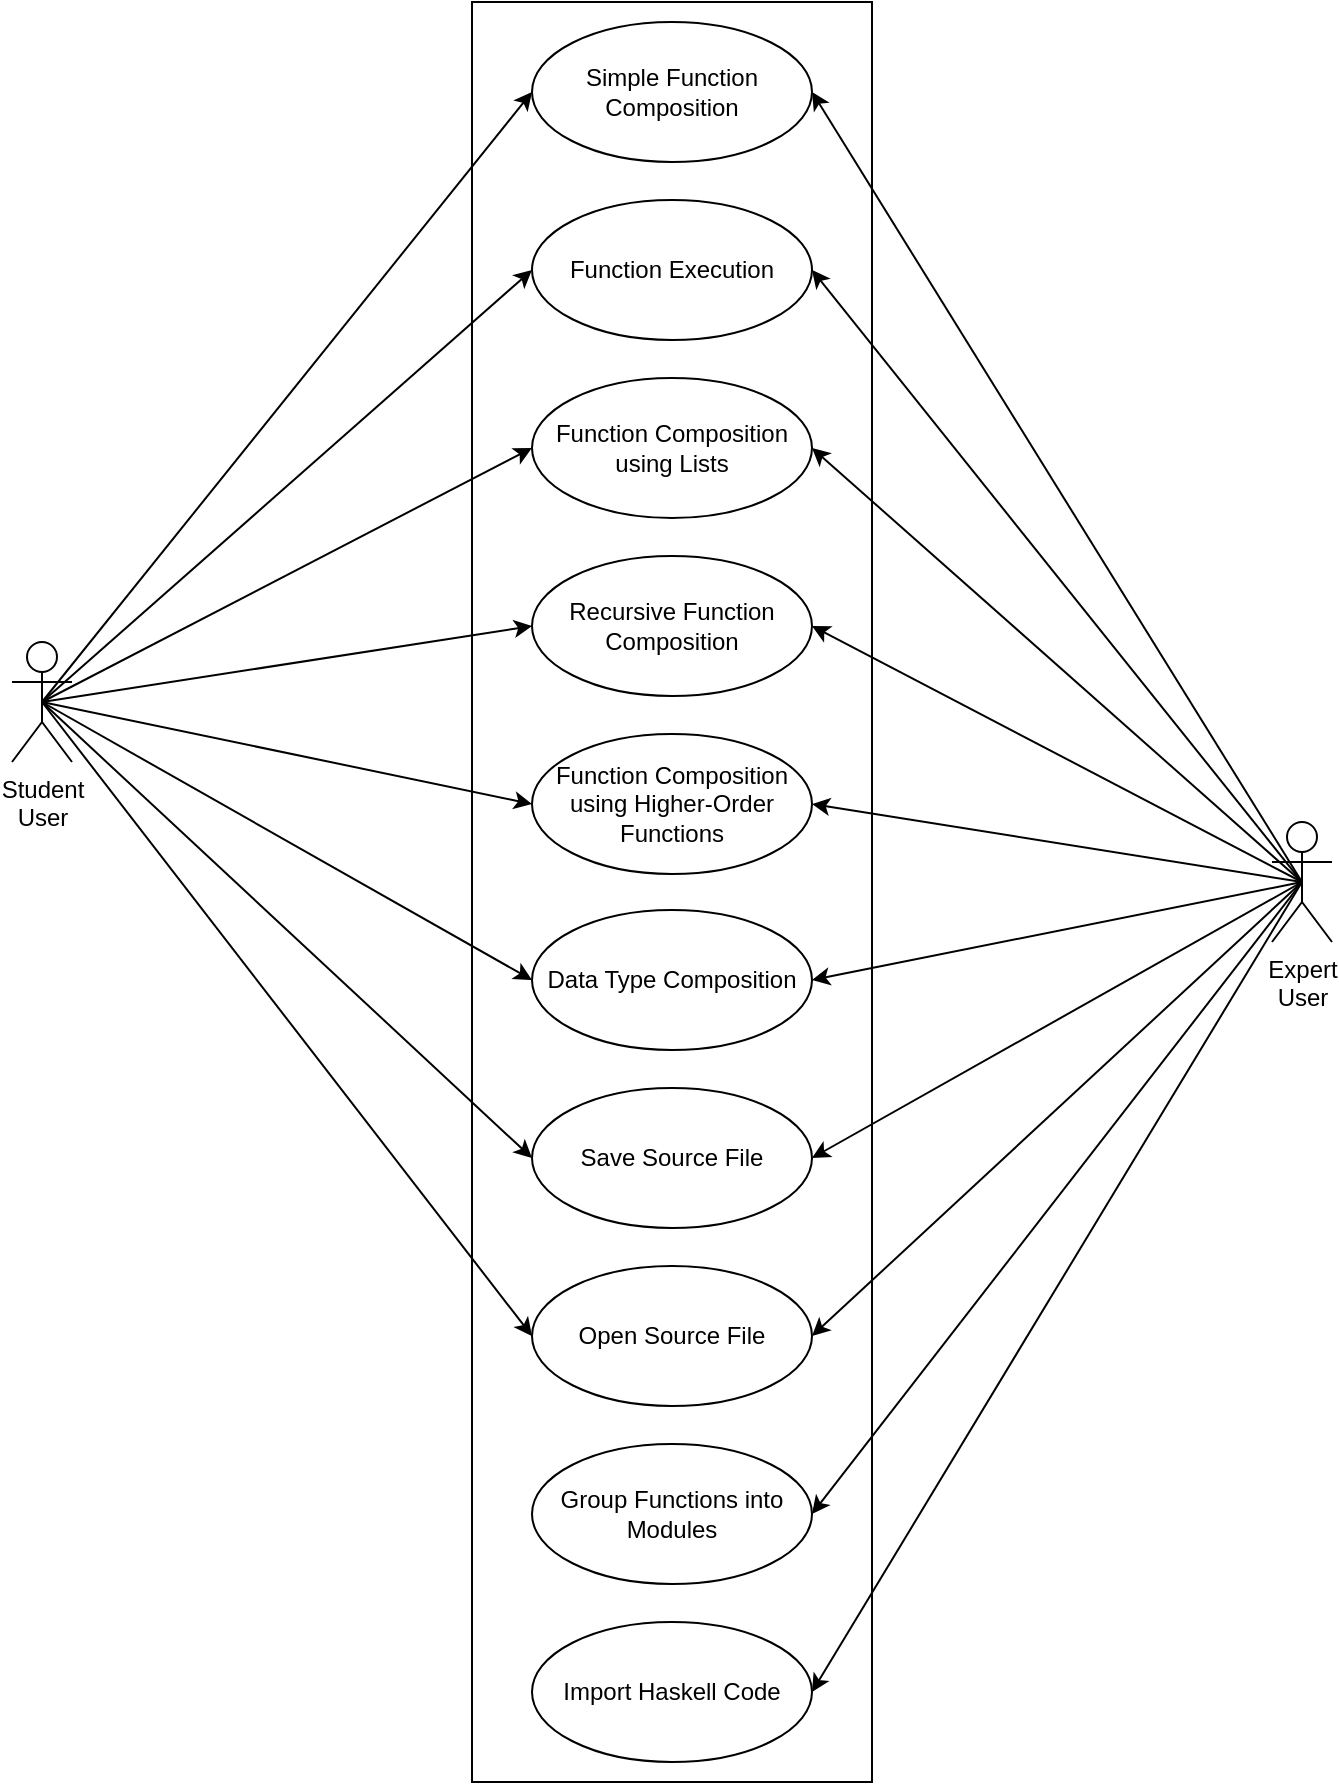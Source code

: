 <mxfile version="22.0.4" type="device">
  <diagram name="Page-1" id="2C9C83KOcigPTdVa1JXt">
    <mxGraphModel dx="2074" dy="1093" grid="1" gridSize="10" guides="1" tooltips="1" connect="1" arrows="1" fold="1" page="1" pageScale="1" pageWidth="827" pageHeight="1169" math="0" shadow="0">
      <root>
        <mxCell id="0" />
        <mxCell id="1" parent="0" />
        <mxCell id="TIXMKi7c1EUlPMxtsbDO-31" style="rounded=0;orthogonalLoop=1;jettySize=auto;html=1;exitX=0.5;exitY=0.5;exitDx=0;exitDy=0;exitPerimeter=0;entryX=0;entryY=0.5;entryDx=0;entryDy=0;" edge="1" parent="1" source="TIXMKi7c1EUlPMxtsbDO-1" target="TIXMKi7c1EUlPMxtsbDO-7">
          <mxGeometry relative="1" as="geometry" />
        </mxCell>
        <mxCell id="TIXMKi7c1EUlPMxtsbDO-32" style="rounded=0;orthogonalLoop=1;jettySize=auto;html=1;exitX=0.5;exitY=0.5;exitDx=0;exitDy=0;exitPerimeter=0;entryX=0;entryY=0.5;entryDx=0;entryDy=0;" edge="1" parent="1" source="TIXMKi7c1EUlPMxtsbDO-1" target="TIXMKi7c1EUlPMxtsbDO-8">
          <mxGeometry relative="1" as="geometry" />
        </mxCell>
        <mxCell id="TIXMKi7c1EUlPMxtsbDO-33" style="rounded=0;orthogonalLoop=1;jettySize=auto;html=1;exitX=0.5;exitY=0.5;exitDx=0;exitDy=0;exitPerimeter=0;entryX=0;entryY=0.5;entryDx=0;entryDy=0;" edge="1" parent="1" source="TIXMKi7c1EUlPMxtsbDO-1" target="TIXMKi7c1EUlPMxtsbDO-9">
          <mxGeometry relative="1" as="geometry" />
        </mxCell>
        <mxCell id="TIXMKi7c1EUlPMxtsbDO-34" style="rounded=0;orthogonalLoop=1;jettySize=auto;html=1;exitX=0.5;exitY=0.5;exitDx=0;exitDy=0;exitPerimeter=0;entryX=0;entryY=0.5;entryDx=0;entryDy=0;" edge="1" parent="1" source="TIXMKi7c1EUlPMxtsbDO-1" target="TIXMKi7c1EUlPMxtsbDO-10">
          <mxGeometry relative="1" as="geometry" />
        </mxCell>
        <mxCell id="TIXMKi7c1EUlPMxtsbDO-35" style="rounded=0;orthogonalLoop=1;jettySize=auto;html=1;exitX=0.5;exitY=0.5;exitDx=0;exitDy=0;exitPerimeter=0;entryX=0;entryY=0.5;entryDx=0;entryDy=0;" edge="1" parent="1" source="TIXMKi7c1EUlPMxtsbDO-1" target="TIXMKi7c1EUlPMxtsbDO-11">
          <mxGeometry relative="1" as="geometry" />
        </mxCell>
        <mxCell id="TIXMKi7c1EUlPMxtsbDO-36" style="rounded=0;orthogonalLoop=1;jettySize=auto;html=1;exitX=0.5;exitY=0.5;exitDx=0;exitDy=0;exitPerimeter=0;entryX=0;entryY=0.5;entryDx=0;entryDy=0;" edge="1" parent="1" source="TIXMKi7c1EUlPMxtsbDO-1" target="TIXMKi7c1EUlPMxtsbDO-12">
          <mxGeometry relative="1" as="geometry" />
        </mxCell>
        <mxCell id="TIXMKi7c1EUlPMxtsbDO-37" style="rounded=0;orthogonalLoop=1;jettySize=auto;html=1;exitX=0.5;exitY=0.5;exitDx=0;exitDy=0;exitPerimeter=0;entryX=0;entryY=0.5;entryDx=0;entryDy=0;" edge="1" parent="1" source="TIXMKi7c1EUlPMxtsbDO-1" target="TIXMKi7c1EUlPMxtsbDO-13">
          <mxGeometry relative="1" as="geometry" />
        </mxCell>
        <mxCell id="TIXMKi7c1EUlPMxtsbDO-38" style="rounded=0;orthogonalLoop=1;jettySize=auto;html=1;exitX=0.5;exitY=0.5;exitDx=0;exitDy=0;exitPerimeter=0;entryX=0;entryY=0.5;entryDx=0;entryDy=0;" edge="1" parent="1" source="TIXMKi7c1EUlPMxtsbDO-1" target="TIXMKi7c1EUlPMxtsbDO-14">
          <mxGeometry relative="1" as="geometry" />
        </mxCell>
        <mxCell id="TIXMKi7c1EUlPMxtsbDO-1" value="&lt;div&gt;Student&lt;br&gt;User&lt;/div&gt;" style="shape=umlActor;verticalLabelPosition=bottom;verticalAlign=top;html=1;" vertex="1" parent="1">
          <mxGeometry x="70" y="330" width="30" height="60" as="geometry" />
        </mxCell>
        <mxCell id="TIXMKi7c1EUlPMxtsbDO-18" style="rounded=0;orthogonalLoop=1;jettySize=auto;html=1;exitX=0.5;exitY=0.5;exitDx=0;exitDy=0;exitPerimeter=0;entryX=1;entryY=0.5;entryDx=0;entryDy=0;" edge="1" parent="1" source="TIXMKi7c1EUlPMxtsbDO-4" target="TIXMKi7c1EUlPMxtsbDO-16">
          <mxGeometry relative="1" as="geometry" />
        </mxCell>
        <mxCell id="TIXMKi7c1EUlPMxtsbDO-19" style="rounded=0;orthogonalLoop=1;jettySize=auto;html=1;exitX=0.5;exitY=0.5;exitDx=0;exitDy=0;exitPerimeter=0;entryX=1;entryY=0.5;entryDx=0;entryDy=0;" edge="1" parent="1" source="TIXMKi7c1EUlPMxtsbDO-4" target="TIXMKi7c1EUlPMxtsbDO-15">
          <mxGeometry relative="1" as="geometry" />
        </mxCell>
        <mxCell id="TIXMKi7c1EUlPMxtsbDO-39" style="rounded=0;orthogonalLoop=1;jettySize=auto;html=1;exitX=0.5;exitY=0.5;exitDx=0;exitDy=0;exitPerimeter=0;entryX=1;entryY=0.5;entryDx=0;entryDy=0;" edge="1" parent="1" source="TIXMKi7c1EUlPMxtsbDO-4" target="TIXMKi7c1EUlPMxtsbDO-14">
          <mxGeometry relative="1" as="geometry" />
        </mxCell>
        <mxCell id="TIXMKi7c1EUlPMxtsbDO-40" style="rounded=0;orthogonalLoop=1;jettySize=auto;html=1;exitX=0.5;exitY=0.5;exitDx=0;exitDy=0;exitPerimeter=0;entryX=1;entryY=0.5;entryDx=0;entryDy=0;" edge="1" parent="1" source="TIXMKi7c1EUlPMxtsbDO-4" target="TIXMKi7c1EUlPMxtsbDO-13">
          <mxGeometry relative="1" as="geometry" />
        </mxCell>
        <mxCell id="TIXMKi7c1EUlPMxtsbDO-41" style="rounded=0;orthogonalLoop=1;jettySize=auto;html=1;exitX=0.5;exitY=0.5;exitDx=0;exitDy=0;exitPerimeter=0;entryX=1;entryY=0.5;entryDx=0;entryDy=0;" edge="1" parent="1" source="TIXMKi7c1EUlPMxtsbDO-4" target="TIXMKi7c1EUlPMxtsbDO-12">
          <mxGeometry relative="1" as="geometry" />
        </mxCell>
        <mxCell id="TIXMKi7c1EUlPMxtsbDO-42" style="rounded=0;orthogonalLoop=1;jettySize=auto;html=1;exitX=0.5;exitY=0.5;exitDx=0;exitDy=0;exitPerimeter=0;entryX=1;entryY=0.5;entryDx=0;entryDy=0;" edge="1" parent="1" source="TIXMKi7c1EUlPMxtsbDO-4" target="TIXMKi7c1EUlPMxtsbDO-11">
          <mxGeometry relative="1" as="geometry" />
        </mxCell>
        <mxCell id="TIXMKi7c1EUlPMxtsbDO-43" style="rounded=0;orthogonalLoop=1;jettySize=auto;html=1;exitX=0.5;exitY=0.5;exitDx=0;exitDy=0;exitPerimeter=0;entryX=1;entryY=0.5;entryDx=0;entryDy=0;" edge="1" parent="1" source="TIXMKi7c1EUlPMxtsbDO-4" target="TIXMKi7c1EUlPMxtsbDO-10">
          <mxGeometry relative="1" as="geometry" />
        </mxCell>
        <mxCell id="TIXMKi7c1EUlPMxtsbDO-44" style="rounded=0;orthogonalLoop=1;jettySize=auto;html=1;exitX=0.5;exitY=0.5;exitDx=0;exitDy=0;exitPerimeter=0;entryX=1;entryY=0.5;entryDx=0;entryDy=0;" edge="1" parent="1" source="TIXMKi7c1EUlPMxtsbDO-4" target="TIXMKi7c1EUlPMxtsbDO-9">
          <mxGeometry relative="1" as="geometry" />
        </mxCell>
        <mxCell id="TIXMKi7c1EUlPMxtsbDO-45" style="rounded=0;orthogonalLoop=1;jettySize=auto;html=1;exitX=0.5;exitY=0.5;exitDx=0;exitDy=0;exitPerimeter=0;entryX=1;entryY=0.5;entryDx=0;entryDy=0;" edge="1" parent="1" source="TIXMKi7c1EUlPMxtsbDO-4" target="TIXMKi7c1EUlPMxtsbDO-8">
          <mxGeometry relative="1" as="geometry" />
        </mxCell>
        <mxCell id="TIXMKi7c1EUlPMxtsbDO-46" style="rounded=0;orthogonalLoop=1;jettySize=auto;html=1;exitX=0.5;exitY=0.5;exitDx=0;exitDy=0;exitPerimeter=0;entryX=1;entryY=0.5;entryDx=0;entryDy=0;" edge="1" parent="1" source="TIXMKi7c1EUlPMxtsbDO-4" target="TIXMKi7c1EUlPMxtsbDO-7">
          <mxGeometry relative="1" as="geometry" />
        </mxCell>
        <mxCell id="TIXMKi7c1EUlPMxtsbDO-4" value="&lt;div&gt;Expert&lt;br&gt;User&lt;/div&gt;" style="shape=umlActor;verticalLabelPosition=bottom;verticalAlign=top;html=1;" vertex="1" parent="1">
          <mxGeometry x="700" y="420" width="30" height="60" as="geometry" />
        </mxCell>
        <mxCell id="TIXMKi7c1EUlPMxtsbDO-7" value="Simple Function Composition" style="ellipse;whiteSpace=wrap;html=1;" vertex="1" parent="1">
          <mxGeometry x="330" y="20" width="140" height="70" as="geometry" />
        </mxCell>
        <mxCell id="TIXMKi7c1EUlPMxtsbDO-8" value="Function Execution" style="ellipse;whiteSpace=wrap;html=1;" vertex="1" parent="1">
          <mxGeometry x="330" y="109" width="140" height="70" as="geometry" />
        </mxCell>
        <mxCell id="TIXMKi7c1EUlPMxtsbDO-9" value="&lt;div&gt;Function Composition using Lists&lt;/div&gt;" style="ellipse;whiteSpace=wrap;html=1;" vertex="1" parent="1">
          <mxGeometry x="330" y="198" width="140" height="70" as="geometry" />
        </mxCell>
        <mxCell id="TIXMKi7c1EUlPMxtsbDO-10" value="Recursive Function Composition" style="ellipse;whiteSpace=wrap;html=1;" vertex="1" parent="1">
          <mxGeometry x="330" y="287" width="140" height="70" as="geometry" />
        </mxCell>
        <mxCell id="TIXMKi7c1EUlPMxtsbDO-11" value="Function Composition using Higher-Order Functions" style="ellipse;whiteSpace=wrap;html=1;" vertex="1" parent="1">
          <mxGeometry x="330" y="376" width="140" height="70" as="geometry" />
        </mxCell>
        <mxCell id="TIXMKi7c1EUlPMxtsbDO-12" value="&lt;div&gt;Data Type Composition&lt;/div&gt;" style="ellipse;whiteSpace=wrap;html=1;" vertex="1" parent="1">
          <mxGeometry x="330" y="464" width="140" height="70" as="geometry" />
        </mxCell>
        <mxCell id="TIXMKi7c1EUlPMxtsbDO-13" value="&lt;div&gt;Save Source File&lt;/div&gt;" style="ellipse;whiteSpace=wrap;html=1;" vertex="1" parent="1">
          <mxGeometry x="330" y="553" width="140" height="70" as="geometry" />
        </mxCell>
        <mxCell id="TIXMKi7c1EUlPMxtsbDO-14" value="&lt;div&gt;Open Source File&lt;/div&gt;" style="ellipse;whiteSpace=wrap;html=1;" vertex="1" parent="1">
          <mxGeometry x="330" y="642" width="140" height="70" as="geometry" />
        </mxCell>
        <mxCell id="TIXMKi7c1EUlPMxtsbDO-15" value="Group Functions into Modules" style="ellipse;whiteSpace=wrap;html=1;" vertex="1" parent="1">
          <mxGeometry x="330" y="731" width="140" height="70" as="geometry" />
        </mxCell>
        <mxCell id="TIXMKi7c1EUlPMxtsbDO-16" value="Import Haskell Code" style="ellipse;whiteSpace=wrap;html=1;" vertex="1" parent="1">
          <mxGeometry x="330" y="820" width="140" height="70" as="geometry" />
        </mxCell>
        <mxCell id="TIXMKi7c1EUlPMxtsbDO-51" value="" style="rounded=0;whiteSpace=wrap;html=1;fillColor=none;" vertex="1" parent="1">
          <mxGeometry x="300" y="10" width="200" height="890" as="geometry" />
        </mxCell>
      </root>
    </mxGraphModel>
  </diagram>
</mxfile>
